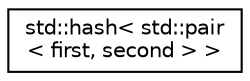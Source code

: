 digraph "Graphical Class Hierarchy"
{
  edge [fontname="Helvetica",fontsize="10",labelfontname="Helvetica",labelfontsize="10"];
  node [fontname="Helvetica",fontsize="10",shape=record];
  rankdir="LR";
  Node0 [label="std::hash\< std::pair\l\< first, second \> \>",height=0.2,width=0.4,color="black", fillcolor="white", style="filled",URL="$structstd_1_1hash_3_01std_1_1pair_3_01first_00_01second_01_4_01_4.html"];
}
